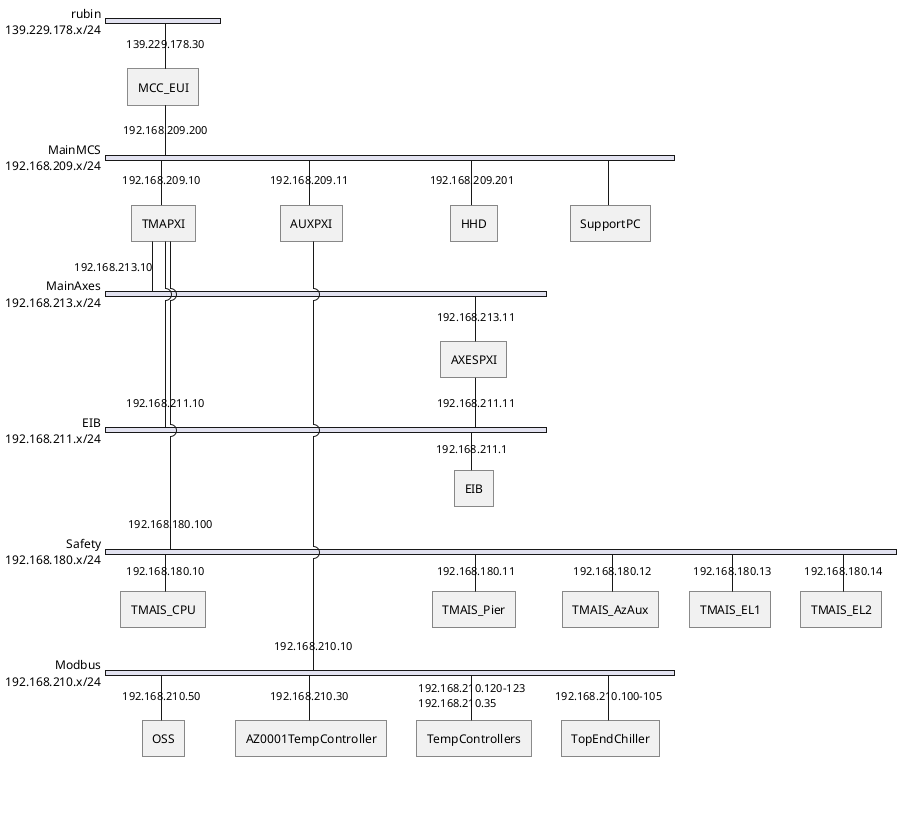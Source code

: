 @startuml Network Architecture

nwdiag {
    network rubin {
        address = "139.229.178.x/24"
        MCC_EUI [address = "139.229.178.30"]
    }
    network MainMCS{
        address = "192.168.209.x/24";
        MCC_EUI [address = "192.168.209.200"]
        TMAPXI [address = "192.168.209.10"]
        AUXPXI [address = "192.168.209.11"]
        HHD [address = "192.168.209.201"]
        SupportPC
    }
    network MainAxes{
        address = "192.168.213.x/24";
        AXESPXI [address ="192.168.213.11"]
        TMAPXI [address = "192.168.213.10"]
    }
    network EIB{
        address ="192.168.211.x/24"
        TMAPXI [address = "192.168.211.10"]
        AXESPXI [address = "192.168.211.11"]
        EIB [address = "192.168.211.1"]
    }
    network Safety{
        address ="192.168.180.x/24"
        TMAPXI [address = "192.168.180.100"]
        TMAIS_CPU [address = "192.168.180.10"]
        TMAIS_Pier [address = "192.168.180.11"]
        TMAIS_AzAux [address = "192.168.180.12"]
        TMAIS_EL1 [address = "192.168.180.13"] 
        TMAIS_EL2 [address = "192.168.180.14"]
    }
    network Modbus{
        address ="192.168.210.x/24"
        AUXPXI [address = "192.168.210.10"]
        OSS [address = "192.168.210.50"]
        AZ0001TempController [address = "192.168.210.30"]
        TempControllers [address = "192.168.210.120-123, 192.168.210.35"]
        TopEndChiller [address = "192.168.210.100-105"]
    }
}
@enduml
